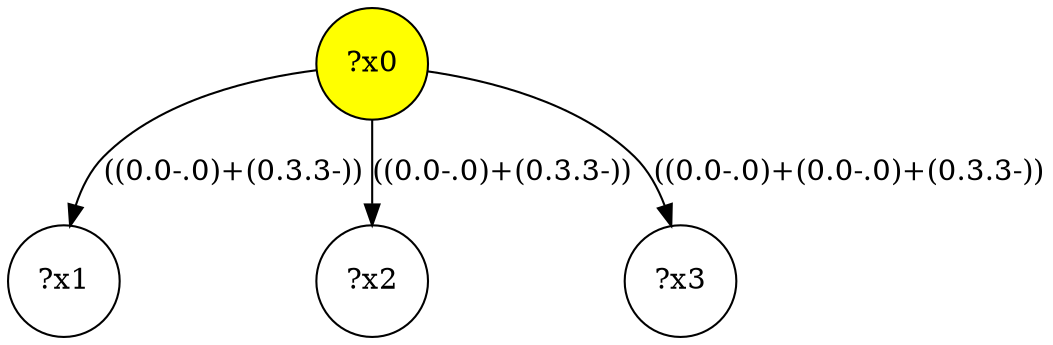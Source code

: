 digraph g {
	x0 [fillcolor="yellow", style="filled," shape=circle, label="?x0"];
	x1 [shape=circle, label="?x1"];
	x0 -> x1 [label="((0.0-.0)+(0.3.3-))"];
	x2 [shape=circle, label="?x2"];
	x0 -> x2 [label="((0.0-.0)+(0.3.3-))"];
	x3 [shape=circle, label="?x3"];
	x0 -> x3 [label="((0.0-.0)+(0.0-.0)+(0.3.3-))"];
}
